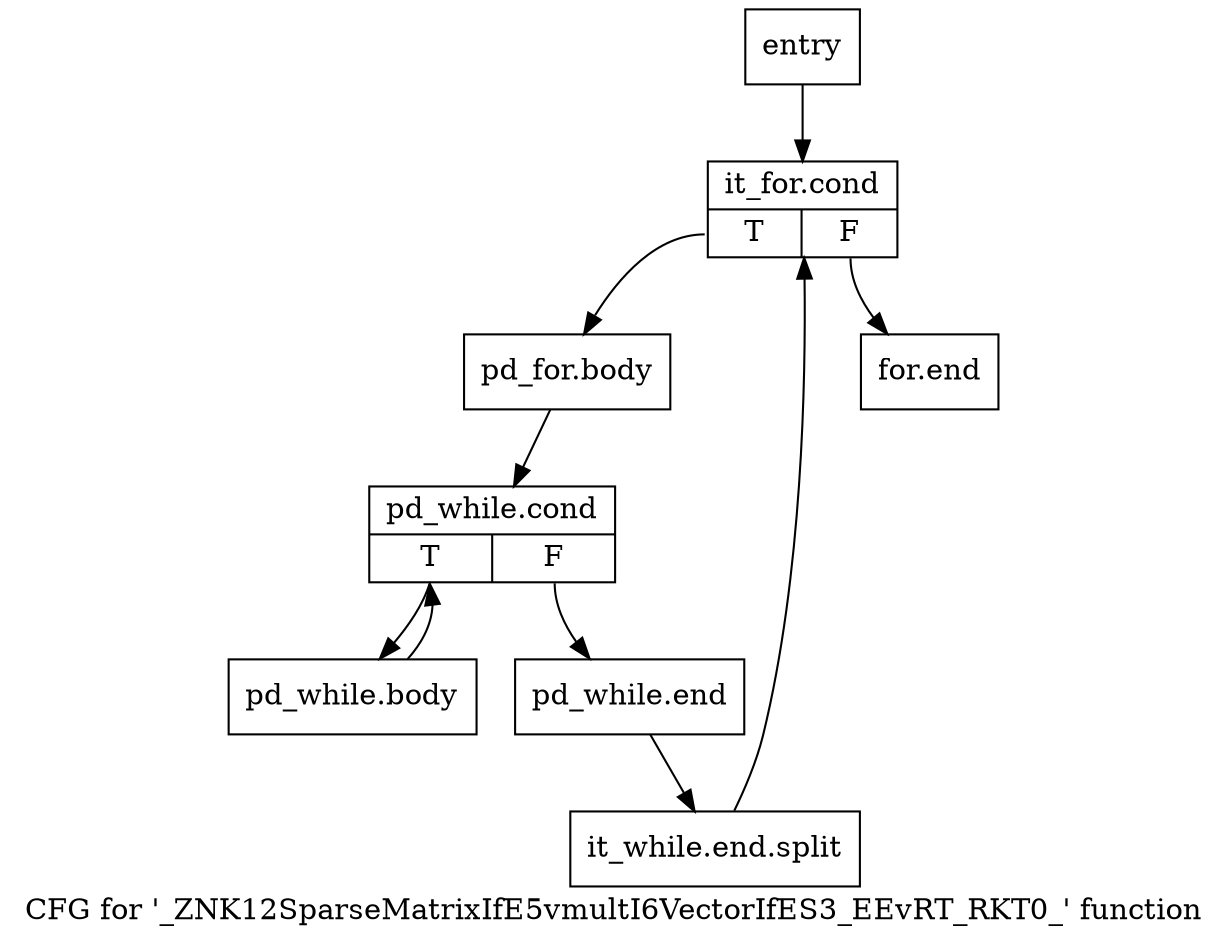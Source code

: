 digraph "CFG for '_ZNK12SparseMatrixIfE5vmultI6VectorIfES3_EEvRT_RKT0_' function" {
	label="CFG for '_ZNK12SparseMatrixIfE5vmultI6VectorIfES3_EEvRT_RKT0_' function";

	Node0x7201890 [shape=record,label="{entry}"];
	Node0x7201890 -> Node0x72018e0;
	Node0x72018e0 [shape=record,label="{it_for.cond|{<s0>T|<s1>F}}"];
	Node0x72018e0:s0 -> Node0x7201d40;
	Node0x72018e0:s1 -> Node0x7201e80;
	Node0x7201d40 [shape=record,label="{pd_for.body}"];
	Node0x7201d40 -> Node0x7201d90;
	Node0x7201d90 [shape=record,label="{pd_while.cond|{<s0>T|<s1>F}}"];
	Node0x7201d90:s0 -> Node0x7201de0;
	Node0x7201d90:s1 -> Node0x7201e30;
	Node0x7201de0 [shape=record,label="{pd_while.body}"];
	Node0x7201de0 -> Node0x7201d90;
	Node0x7201e30 [shape=record,label="{pd_while.end}"];
	Node0x7201e30 -> Node0xb1d2540;
	Node0xb1d2540 [shape=record,label="{it_while.end.split}"];
	Node0xb1d2540 -> Node0x72018e0;
	Node0x7201e80 [shape=record,label="{for.end}"];
}
